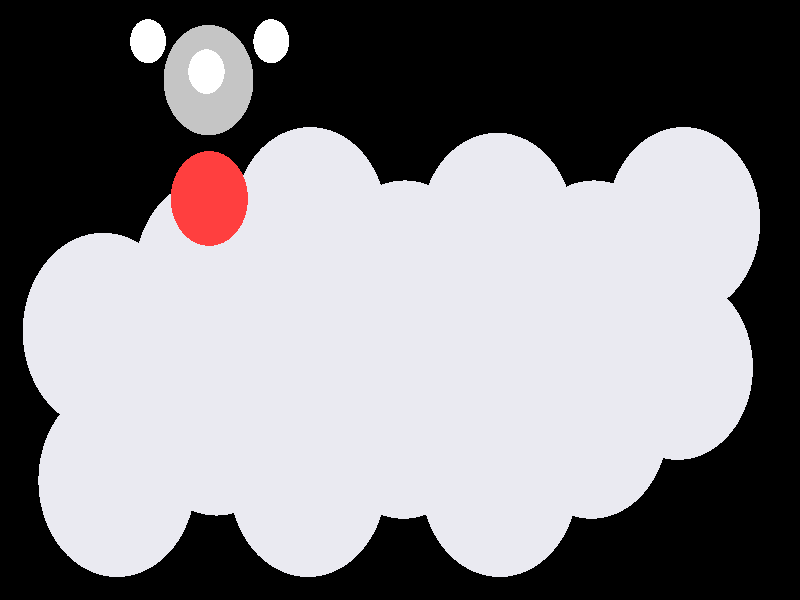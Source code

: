 #include "colors.inc"
#include "finish.inc"

global_settings {assumed_gamma 1 max_trace_level 6}
background {color White transmit 1.0}
camera {perspective
  right -11.45*x up 6.99*y
  direction 100.00*z
  location <0,0,100.00> look_at <0,0,0>}


light_source {<  2.00,   3.00,  40.00> color White
  area_light <0.70, 0, 0>, <0, 0.70, 0>, 3, 3
  adaptive 1 jitter}
// no fog
#declare simple = finish {phong 0.7}
#declare pale = finish {ambient 0.5 diffuse 0.85 roughness 0.001 specular 0.200 }
#declare intermediate = finish {ambient 0.3 diffuse 0.6 specular 0.1 roughness 0.04}
#declare vmd = finish {ambient 0.0 diffuse 0.65 phong 0.1 phong_size 40.0 specular 0.5 }
#declare jmol = finish {ambient 0.2 diffuse 0.6 specular 1 roughness 0.001 metallic}
#declare ase2 = finish {ambient 0.05 brilliance 3 diffuse 0.6 metallic specular 0.7 roughness 0.04 reflection 0.15}
#declare ase3 = finish {ambient 0.15 brilliance 2 diffuse 0.6 metallic specular 1.0 roughness 0.001 reflection 0.0}
#declare glass = finish {ambient 0.05 diffuse 0.3 specular 1.0 roughness 0.001}
#declare glass2 = finish {ambient 0.01 diffuse 0.3 specular 1.0 reflection 0.25 roughness 0.001}
#declare Rcell = 0.050;
#declare Rbond = 0.100;

#macro atom(LOC, R, COL, TRANS, FIN)
  sphere{LOC, R texture{pigment{color COL transmit TRANS} finish{FIN}}}
#end
#macro constrain(LOC, R, COL, TRANS FIN)
union{torus{R, Rcell rotate 45*z texture{pigment{color COL transmit TRANS} finish{FIN}}}
     torus{R, Rcell rotate -45*z texture{pigment{color COL transmit TRANS} finish{FIN}}}
     translate LOC}
#end

// no cell vertices
atom(< -4.18,  -2.17,  -3.21>, 1.16, rgb <0.82, 0.82, 0.88>, 0.0, ase3) // #0
atom(< -1.36,  -2.17,  -3.21>, 1.16, rgb <0.82, 0.82, 0.88>, 0.0, ase3) // #1
atom(<  1.47,  -2.17,  -3.21>, 1.16, rgb <0.82, 0.82, 0.88>, 0.0, ase3) // #2
atom(< -2.77,  -1.49,  -5.56>, 1.16, rgb <0.82, 0.82, 0.88>, 0.0, ase3) // #3
atom(<  0.05,  -1.53,  -5.58>, 1.16, rgb <0.82, 0.82, 0.88>, 0.0, ase3) // #4
atom(<  2.89,  -1.53,  -5.58>, 1.16, rgb <0.82, 0.82, 0.88>, 0.0, ase3) // #5
atom(< -1.35,  -0.85,  -7.94>, 1.16, rgb <0.82, 0.82, 0.88>, 0.0, ase3) // #6
atom(<  1.47,  -0.90,  -7.95>, 1.16, rgb <0.82, 0.82, 0.88>, 0.0, ase3) // #7
atom(<  4.29,  -0.85,  -7.94>, 1.16, rgb <0.82, 0.82, 0.88>, 0.0, ase3) // #8
atom(< -4.29,  -0.37,  -0.98>, 1.16, rgb <0.82, 0.82, 0.88>, 0.0, ase3) // #9
atom(< -1.25,  -0.37,  -0.98>, 1.16, rgb <0.82, 0.82, 0.88>, 0.0, ase3) // #10
atom(<  1.47,  -0.30,  -1.03>, 1.16, rgb <0.82, 0.82, 0.88>, 0.0, ase3) // #11
atom(< -2.77,   0.31,  -3.52>, 1.16, rgb <0.82, 0.82, 0.88>, 0.0, ase3) // #12
atom(<  0.07,   0.28,  -3.42>, 1.16, rgb <0.82, 0.82, 0.88>, 0.0, ase3) // #13
atom(<  2.87,   0.28,  -3.42>, 1.16, rgb <0.82, 0.82, 0.88>, 0.0, ase3) // #14
atom(< -1.36,   0.97,  -5.75>, 1.16, rgb <0.82, 0.82, 0.88>, 0.0, ase3) // #15
atom(<  1.47,   0.90,  -5.75>, 1.16, rgb <0.82, 0.82, 0.88>, 0.0, ase3) // #16
atom(<  4.29,   0.97,  -5.75>, 1.16, rgb <0.82, 0.82, 0.88>, 0.0, ase3) // #17
atom(< -2.77,   1.20,  -1.47>, 0.56, rgb <1.00, 0.05, 0.05>, 0.0, ase3) // #18
atom(< -2.77,   2.59,  -1.09>, 0.65, rgb <0.56, 0.56, 0.56>, 0.0, ase3) // #19
atom(< -1.87,   3.06,  -1.50>, 0.26, rgb <1.00, 1.00, 1.00>, 0.0, ase3) // #20
atom(< -2.77,   2.66,   0.00>, 0.26, rgb <1.00, 1.00, 1.00>, 0.0, ase3) // #21
atom(< -3.66,   3.06,  -1.50>, 0.26, rgb <1.00, 1.00, 1.00>, 0.0, ase3) // #22

// no constraints
